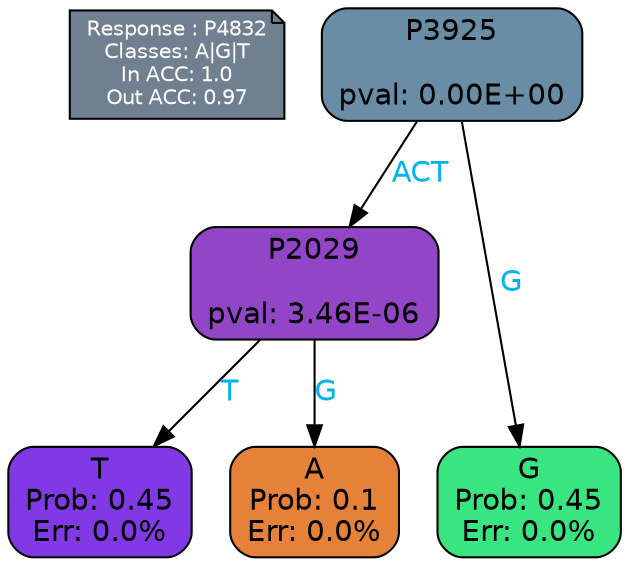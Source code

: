 digraph Tree {
node [shape=box, style="filled, rounded", color="black", fontname=helvetica] ;
graph [ranksep=equally, splines=polylines, bgcolor=transparent, dpi=600] ;
edge [fontname=helvetica] ;
LEGEND [label="Response : P4832
Classes: A|G|T
In ACC: 1.0
Out ACC: 0.97
",shape=note,align=left,style=filled,fillcolor="slategray",fontcolor="white",fontsize=10];1 [label="P3925

pval: 0.00E+00", fillcolor="#6a8da6"] ;
2 [label="P2029

pval: 3.46E-06", fillcolor="#9245c6"] ;
3 [label="T
Prob: 0.45
Err: 0.0%", fillcolor="#8139e5"] ;
4 [label="A
Prob: 0.1
Err: 0.0%", fillcolor="#e58139"] ;
5 [label="G
Prob: 0.45
Err: 0.0%", fillcolor="#39e581"] ;
1 -> 2 [label="ACT",fontcolor=deepskyblue2] ;
1 -> 5 [label="G",fontcolor=deepskyblue2] ;
2 -> 3 [label="T",fontcolor=deepskyblue2] ;
2 -> 4 [label="G",fontcolor=deepskyblue2] ;
{rank = same; 3;4;5;}{rank = same; LEGEND;1;}}